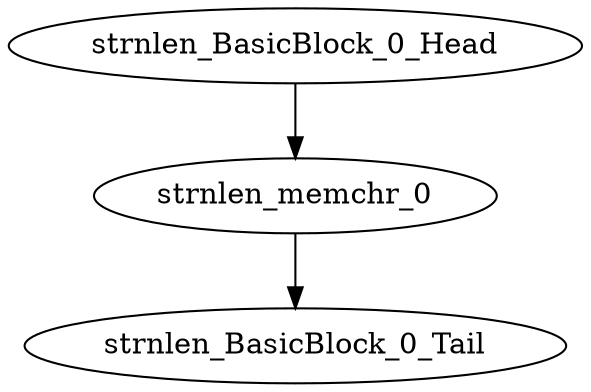 digraph G {
    "strnlen_memchr_0" -> "strnlen_BasicBlock_0_Tail"
    "strnlen_BasicBlock_0_Head" -> "strnlen_memchr_0"
}
